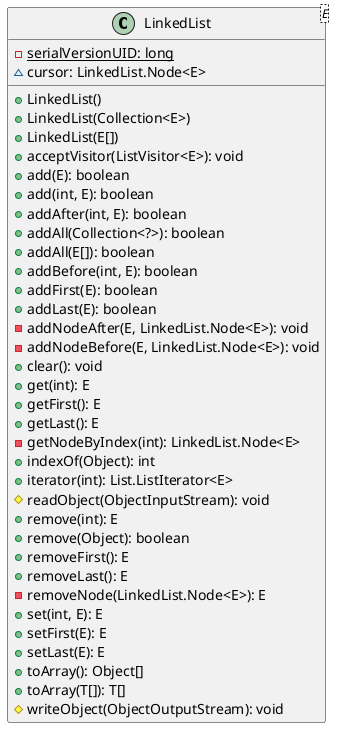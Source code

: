 @startuml

    class LinkedList<E> {
        {static} -serialVersionUID: long
        ~cursor: LinkedList.Node<E>
        +LinkedList()
        +LinkedList(Collection<E>)
        +LinkedList(E[])
        +acceptVisitor(ListVisitor<E>): void
        +add(E): boolean
        +add(int, E): boolean
        +addAfter(int, E): boolean
        +addAll(Collection<?>): boolean
        +addAll(E[]): boolean
        +addBefore(int, E): boolean
        +addFirst(E): boolean
        +addLast(E): boolean
        -addNodeAfter(E, LinkedList.Node<E>): void
        -addNodeBefore(E, LinkedList.Node<E>): void
        +clear(): void
        +get(int): E
        +getFirst(): E
        +getLast(): E
        -getNodeByIndex(int): LinkedList.Node<E>
        +indexOf(Object): int
        +iterator(int): List.ListIterator<E>
        #readObject(ObjectInputStream): void
        +remove(int): E
        +remove(Object): boolean
        +removeFirst(): E
        +removeLast(): E
        -removeNode(LinkedList.Node<E>): E
        +set(int, E): E
        +setFirst(E): E
        +setLast(E): E
        +toArray(): Object[]
        +toArray(T[]): T[]
        #writeObject(ObjectOutputStream): void
    }

@enduml
